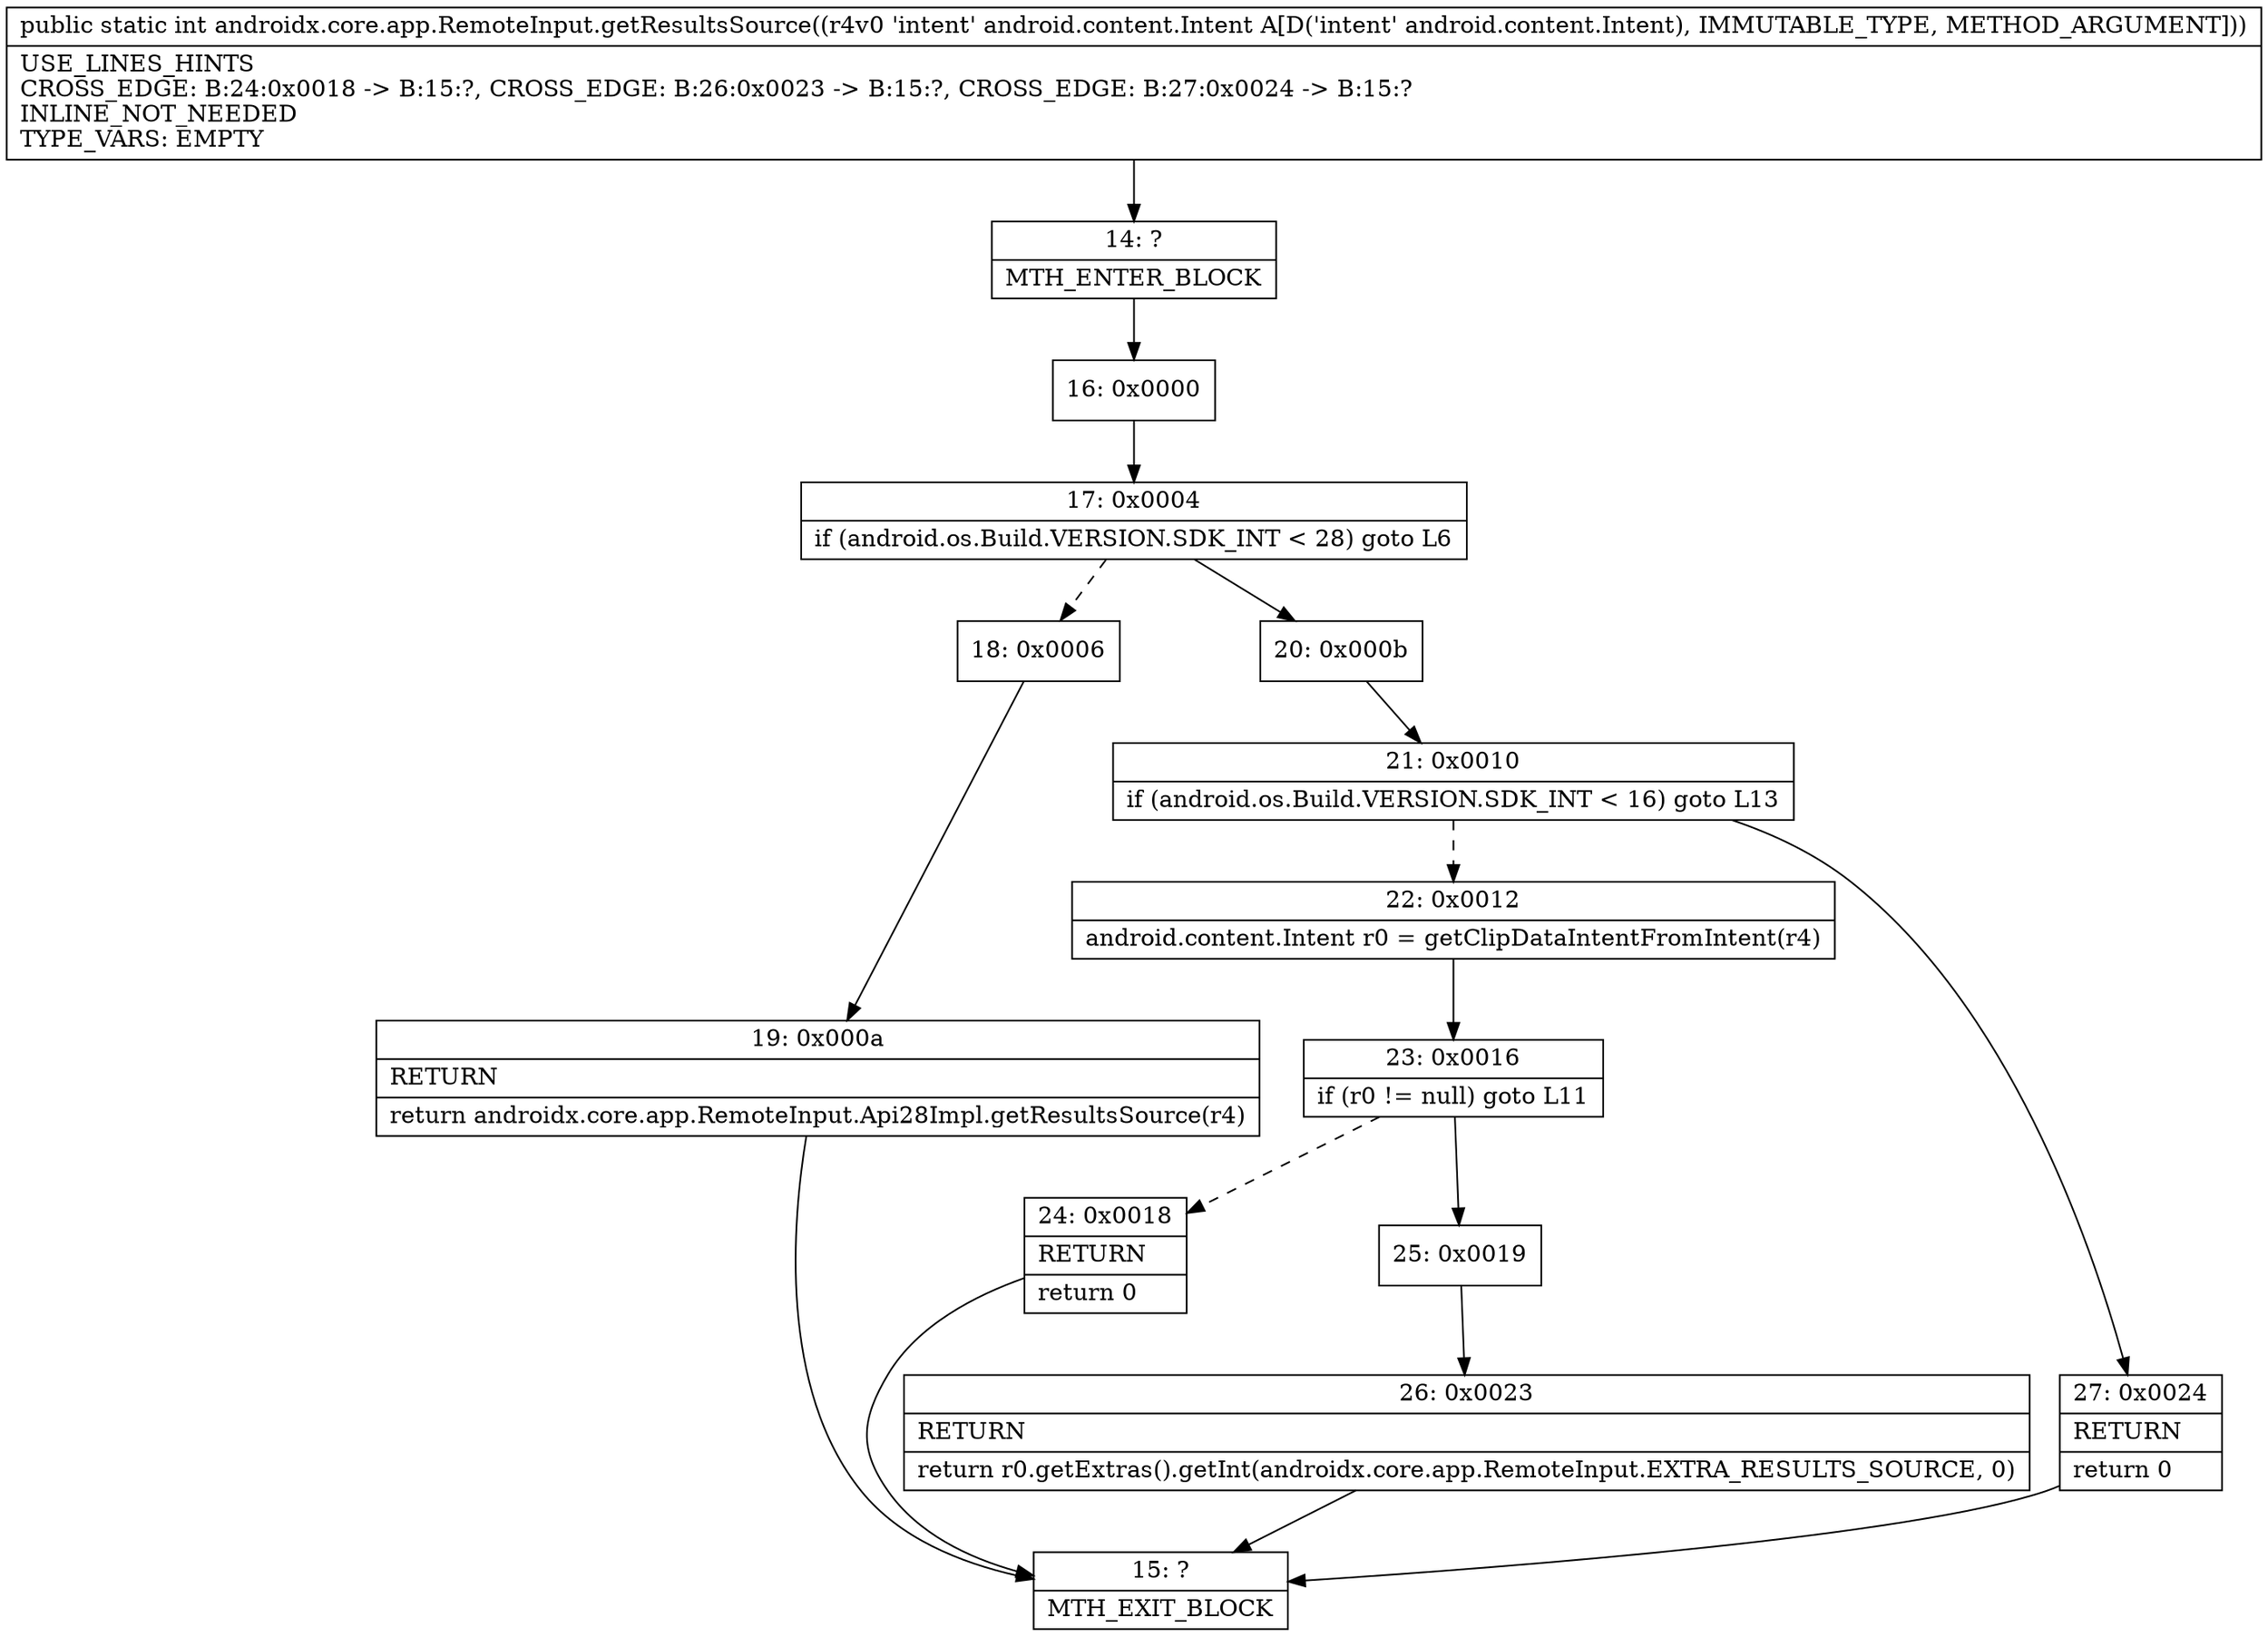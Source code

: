 digraph "CFG forandroidx.core.app.RemoteInput.getResultsSource(Landroid\/content\/Intent;)I" {
Node_14 [shape=record,label="{14\:\ ?|MTH_ENTER_BLOCK\l}"];
Node_16 [shape=record,label="{16\:\ 0x0000}"];
Node_17 [shape=record,label="{17\:\ 0x0004|if (android.os.Build.VERSION.SDK_INT \< 28) goto L6\l}"];
Node_18 [shape=record,label="{18\:\ 0x0006}"];
Node_19 [shape=record,label="{19\:\ 0x000a|RETURN\l|return androidx.core.app.RemoteInput.Api28Impl.getResultsSource(r4)\l}"];
Node_15 [shape=record,label="{15\:\ ?|MTH_EXIT_BLOCK\l}"];
Node_20 [shape=record,label="{20\:\ 0x000b}"];
Node_21 [shape=record,label="{21\:\ 0x0010|if (android.os.Build.VERSION.SDK_INT \< 16) goto L13\l}"];
Node_22 [shape=record,label="{22\:\ 0x0012|android.content.Intent r0 = getClipDataIntentFromIntent(r4)\l}"];
Node_23 [shape=record,label="{23\:\ 0x0016|if (r0 != null) goto L11\l}"];
Node_24 [shape=record,label="{24\:\ 0x0018|RETURN\l|return 0\l}"];
Node_25 [shape=record,label="{25\:\ 0x0019}"];
Node_26 [shape=record,label="{26\:\ 0x0023|RETURN\l|return r0.getExtras().getInt(androidx.core.app.RemoteInput.EXTRA_RESULTS_SOURCE, 0)\l}"];
Node_27 [shape=record,label="{27\:\ 0x0024|RETURN\l|return 0\l}"];
MethodNode[shape=record,label="{public static int androidx.core.app.RemoteInput.getResultsSource((r4v0 'intent' android.content.Intent A[D('intent' android.content.Intent), IMMUTABLE_TYPE, METHOD_ARGUMENT]))  | USE_LINES_HINTS\lCROSS_EDGE: B:24:0x0018 \-\> B:15:?, CROSS_EDGE: B:26:0x0023 \-\> B:15:?, CROSS_EDGE: B:27:0x0024 \-\> B:15:?\lINLINE_NOT_NEEDED\lTYPE_VARS: EMPTY\l}"];
MethodNode -> Node_14;Node_14 -> Node_16;
Node_16 -> Node_17;
Node_17 -> Node_18[style=dashed];
Node_17 -> Node_20;
Node_18 -> Node_19;
Node_19 -> Node_15;
Node_20 -> Node_21;
Node_21 -> Node_22[style=dashed];
Node_21 -> Node_27;
Node_22 -> Node_23;
Node_23 -> Node_24[style=dashed];
Node_23 -> Node_25;
Node_24 -> Node_15;
Node_25 -> Node_26;
Node_26 -> Node_15;
Node_27 -> Node_15;
}

